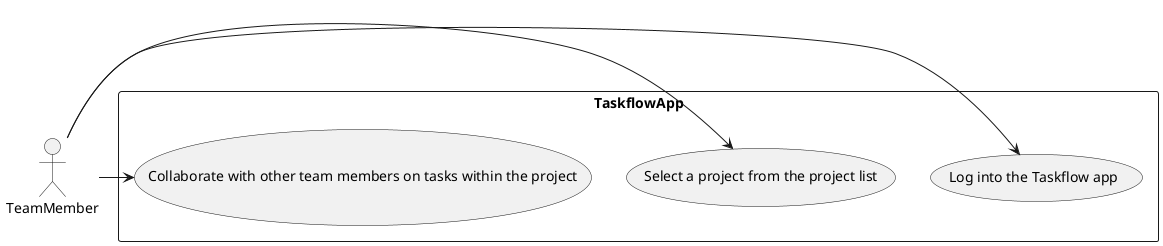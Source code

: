 @startuml
actor TeamMember

rectangle TaskflowApp {
    usecase "Log into the Taskflow app" as UC1
    usecase "Select a project from the project list" as UC2
    usecase "Collaborate with other team members on tasks within the project" as UC3
}

TeamMember -> UC1
TeamMember -> UC2
TeamMember -> UC3

@enduml